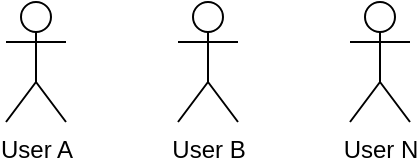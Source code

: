 <mxfile version="22.0.6" type="github">
  <diagram name="Page-1" id="vVYTyaoWWUucqoihUpFd">
    <mxGraphModel dx="1050" dy="1028" grid="0" gridSize="10" guides="1" tooltips="1" connect="1" arrows="1" fold="1" page="0" pageScale="1" pageWidth="850" pageHeight="1100" math="0" shadow="0">
      <root>
        <mxCell id="0" />
        <mxCell id="1" parent="0" />
        <mxCell id="-imCxhyiSVB0diL9hVH1-1" value="User A" style="shape=umlActor;verticalLabelPosition=bottom;verticalAlign=top;html=1;" vertex="1" parent="1">
          <mxGeometry x="275" y="-205" width="30" height="60" as="geometry" />
        </mxCell>
        <mxCell id="-imCxhyiSVB0diL9hVH1-2" value="User B" style="shape=umlActor;verticalLabelPosition=bottom;verticalAlign=top;html=1;" vertex="1" parent="1">
          <mxGeometry x="361" y="-205" width="30" height="60" as="geometry" />
        </mxCell>
        <mxCell id="-imCxhyiSVB0diL9hVH1-3" value="User N" style="shape=umlActor;verticalLabelPosition=bottom;verticalAlign=top;html=1;" vertex="1" parent="1">
          <mxGeometry x="447" y="-205" width="30" height="60" as="geometry" />
        </mxCell>
      </root>
    </mxGraphModel>
  </diagram>
</mxfile>
